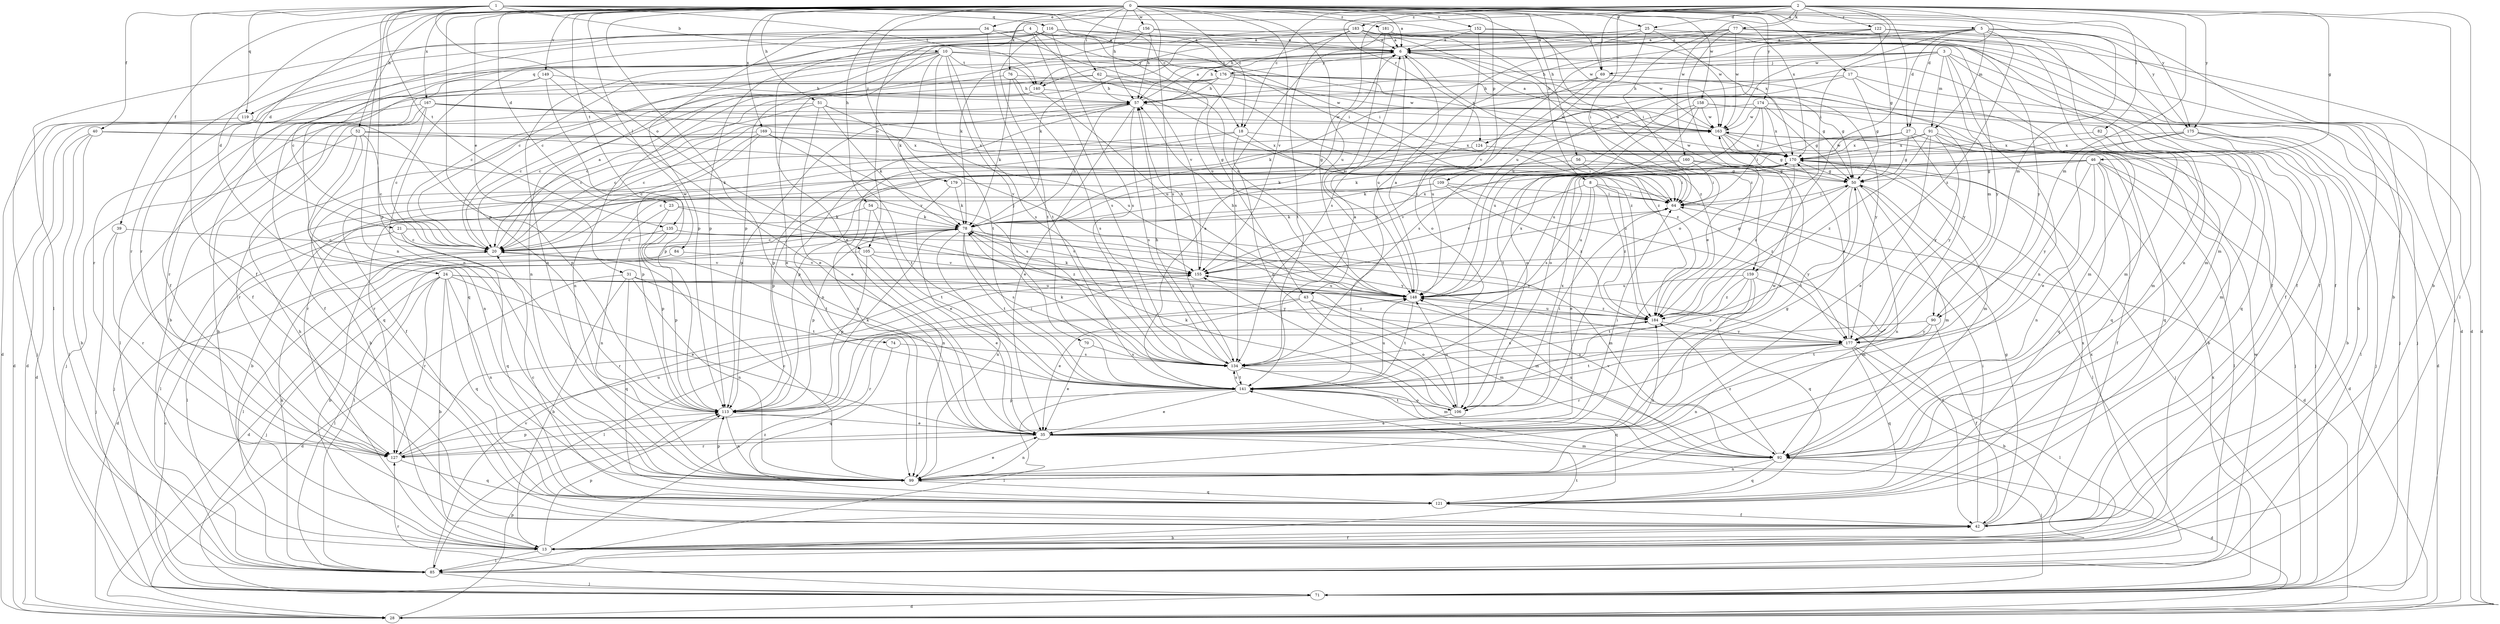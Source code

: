 strict digraph  {
0;
1;
2;
3;
4;
5;
6;
8;
10;
13;
17;
18;
20;
21;
23;
24;
25;
27;
28;
31;
34;
35;
39;
40;
42;
43;
46;
50;
51;
52;
54;
56;
57;
62;
64;
69;
70;
71;
74;
76;
77;
78;
82;
84;
85;
90;
91;
92;
99;
105;
106;
109;
113;
116;
119;
121;
122;
124;
127;
134;
135;
140;
141;
148;
149;
152;
155;
156;
158;
159;
160;
163;
167;
169;
170;
174;
175;
176;
177;
179;
181;
183;
184;
0 -> 5  [label=a];
0 -> 6  [label=a];
0 -> 8  [label=b];
0 -> 17  [label=c];
0 -> 18  [label=c];
0 -> 21  [label=d];
0 -> 23  [label=d];
0 -> 24  [label=d];
0 -> 25  [label=d];
0 -> 31  [label=e];
0 -> 34  [label=e];
0 -> 39  [label=f];
0 -> 51  [label=h];
0 -> 52  [label=h];
0 -> 54  [label=h];
0 -> 56  [label=h];
0 -> 57  [label=h];
0 -> 62  [label=i];
0 -> 69  [label=j];
0 -> 74  [label=k];
0 -> 76  [label=k];
0 -> 82  [label=l];
0 -> 84  [label=l];
0 -> 90  [label=m];
0 -> 109  [label=p];
0 -> 113  [label=p];
0 -> 134  [label=s];
0 -> 135  [label=t];
0 -> 148  [label=u];
0 -> 149  [label=v];
0 -> 152  [label=v];
0 -> 155  [label=v];
0 -> 156  [label=w];
0 -> 158  [label=w];
0 -> 167  [label=x];
0 -> 169  [label=x];
0 -> 174  [label=y];
0 -> 175  [label=y];
0 -> 179  [label=z];
0 -> 181  [label=z];
1 -> 10  [label=b];
1 -> 18  [label=c];
1 -> 40  [label=f];
1 -> 42  [label=f];
1 -> 43  [label=g];
1 -> 99  [label=n];
1 -> 105  [label=o];
1 -> 113  [label=p];
1 -> 116  [label=q];
1 -> 119  [label=q];
1 -> 135  [label=t];
1 -> 140  [label=t];
1 -> 159  [label=w];
1 -> 170  [label=x];
2 -> 13  [label=b];
2 -> 18  [label=c];
2 -> 25  [label=d];
2 -> 27  [label=d];
2 -> 43  [label=g];
2 -> 46  [label=g];
2 -> 69  [label=j];
2 -> 77  [label=k];
2 -> 85  [label=l];
2 -> 90  [label=m];
2 -> 105  [label=o];
2 -> 122  [label=r];
2 -> 124  [label=r];
2 -> 148  [label=u];
2 -> 159  [label=w];
2 -> 160  [label=w];
2 -> 163  [label=w];
2 -> 175  [label=y];
2 -> 183  [label=z];
3 -> 13  [label=b];
3 -> 42  [label=f];
3 -> 57  [label=h];
3 -> 69  [label=j];
3 -> 90  [label=m];
3 -> 91  [label=m];
3 -> 99  [label=n];
3 -> 119  [label=q];
3 -> 124  [label=r];
4 -> 6  [label=a];
4 -> 64  [label=i];
4 -> 85  [label=l];
4 -> 99  [label=n];
4 -> 127  [label=r];
4 -> 134  [label=s];
4 -> 148  [label=u];
4 -> 155  [label=v];
5 -> 6  [label=a];
5 -> 13  [label=b];
5 -> 27  [label=d];
5 -> 64  [label=i];
5 -> 91  [label=m];
5 -> 92  [label=m];
5 -> 140  [label=t];
5 -> 148  [label=u];
5 -> 175  [label=y];
5 -> 184  [label=z];
6 -> 57  [label=h];
6 -> 92  [label=m];
6 -> 140  [label=t];
6 -> 148  [label=u];
6 -> 163  [label=w];
6 -> 176  [label=y];
6 -> 184  [label=z];
8 -> 28  [label=d];
8 -> 35  [label=e];
8 -> 64  [label=i];
8 -> 148  [label=u];
8 -> 155  [label=v];
8 -> 184  [label=z];
10 -> 20  [label=c];
10 -> 42  [label=f];
10 -> 70  [label=j];
10 -> 78  [label=k];
10 -> 99  [label=n];
10 -> 127  [label=r];
10 -> 134  [label=s];
10 -> 140  [label=t];
10 -> 141  [label=t];
10 -> 170  [label=x];
10 -> 176  [label=y];
13 -> 42  [label=f];
13 -> 57  [label=h];
13 -> 85  [label=l];
13 -> 113  [label=p];
13 -> 170  [label=x];
13 -> 184  [label=z];
17 -> 50  [label=g];
17 -> 57  [label=h];
17 -> 71  [label=j];
17 -> 92  [label=m];
17 -> 134  [label=s];
18 -> 42  [label=f];
18 -> 64  [label=i];
18 -> 99  [label=n];
18 -> 106  [label=o];
18 -> 170  [label=x];
20 -> 6  [label=a];
20 -> 13  [label=b];
20 -> 155  [label=v];
20 -> 163  [label=w];
21 -> 20  [label=c];
21 -> 85  [label=l];
21 -> 121  [label=q];
21 -> 177  [label=y];
21 -> 184  [label=z];
23 -> 78  [label=k];
23 -> 99  [label=n];
23 -> 113  [label=p];
23 -> 155  [label=v];
24 -> 13  [label=b];
24 -> 35  [label=e];
24 -> 71  [label=j];
24 -> 85  [label=l];
24 -> 92  [label=m];
24 -> 99  [label=n];
24 -> 121  [label=q];
24 -> 127  [label=r];
24 -> 148  [label=u];
24 -> 177  [label=y];
25 -> 6  [label=a];
25 -> 28  [label=d];
25 -> 64  [label=i];
25 -> 134  [label=s];
25 -> 163  [label=w];
27 -> 13  [label=b];
27 -> 50  [label=g];
27 -> 78  [label=k];
27 -> 141  [label=t];
27 -> 170  [label=x];
27 -> 177  [label=y];
28 -> 113  [label=p];
31 -> 13  [label=b];
31 -> 28  [label=d];
31 -> 99  [label=n];
31 -> 121  [label=q];
31 -> 141  [label=t];
31 -> 148  [label=u];
34 -> 6  [label=a];
34 -> 113  [label=p];
34 -> 127  [label=r];
34 -> 141  [label=t];
34 -> 148  [label=u];
35 -> 50  [label=g];
35 -> 64  [label=i];
35 -> 71  [label=j];
35 -> 92  [label=m];
35 -> 99  [label=n];
35 -> 127  [label=r];
35 -> 163  [label=w];
39 -> 20  [label=c];
39 -> 71  [label=j];
39 -> 127  [label=r];
40 -> 13  [label=b];
40 -> 28  [label=d];
40 -> 85  [label=l];
40 -> 155  [label=v];
40 -> 170  [label=x];
42 -> 13  [label=b];
42 -> 50  [label=g];
42 -> 64  [label=i];
42 -> 170  [label=x];
43 -> 35  [label=e];
43 -> 85  [label=l];
43 -> 92  [label=m];
43 -> 106  [label=o];
43 -> 184  [label=z];
46 -> 20  [label=c];
46 -> 28  [label=d];
46 -> 42  [label=f];
46 -> 50  [label=g];
46 -> 85  [label=l];
46 -> 99  [label=n];
46 -> 121  [label=q];
46 -> 127  [label=r];
46 -> 134  [label=s];
46 -> 177  [label=y];
50 -> 64  [label=i];
50 -> 85  [label=l];
50 -> 92  [label=m];
50 -> 99  [label=n];
50 -> 141  [label=t];
50 -> 184  [label=z];
51 -> 20  [label=c];
51 -> 28  [label=d];
51 -> 35  [label=e];
51 -> 78  [label=k];
51 -> 155  [label=v];
51 -> 163  [label=w];
52 -> 20  [label=c];
52 -> 71  [label=j];
52 -> 99  [label=n];
52 -> 121  [label=q];
52 -> 170  [label=x];
52 -> 184  [label=z];
54 -> 78  [label=k];
54 -> 85  [label=l];
54 -> 99  [label=n];
54 -> 141  [label=t];
56 -> 50  [label=g];
56 -> 64  [label=i];
56 -> 113  [label=p];
57 -> 6  [label=a];
57 -> 20  [label=c];
57 -> 35  [label=e];
57 -> 99  [label=n];
57 -> 113  [label=p];
57 -> 134  [label=s];
57 -> 163  [label=w];
62 -> 13  [label=b];
62 -> 20  [label=c];
62 -> 50  [label=g];
62 -> 57  [label=h];
62 -> 184  [label=z];
64 -> 78  [label=k];
64 -> 177  [label=y];
69 -> 57  [label=h];
69 -> 71  [label=j];
69 -> 78  [label=k];
69 -> 148  [label=u];
69 -> 177  [label=y];
70 -> 35  [label=e];
70 -> 134  [label=s];
71 -> 20  [label=c];
71 -> 28  [label=d];
71 -> 127  [label=r];
71 -> 170  [label=x];
74 -> 121  [label=q];
74 -> 134  [label=s];
76 -> 20  [label=c];
76 -> 57  [label=h];
76 -> 78  [label=k];
76 -> 134  [label=s];
76 -> 163  [label=w];
77 -> 6  [label=a];
77 -> 20  [label=c];
77 -> 35  [label=e];
77 -> 42  [label=f];
77 -> 64  [label=i];
77 -> 99  [label=n];
77 -> 113  [label=p];
77 -> 163  [label=w];
77 -> 177  [label=y];
78 -> 20  [label=c];
78 -> 28  [label=d];
78 -> 57  [label=h];
78 -> 85  [label=l];
78 -> 99  [label=n];
78 -> 113  [label=p];
78 -> 134  [label=s];
78 -> 141  [label=t];
78 -> 155  [label=v];
78 -> 170  [label=x];
78 -> 177  [label=y];
82 -> 92  [label=m];
82 -> 170  [label=x];
84 -> 85  [label=l];
84 -> 155  [label=v];
85 -> 71  [label=j];
85 -> 78  [label=k];
85 -> 141  [label=t];
85 -> 155  [label=v];
85 -> 163  [label=w];
90 -> 42  [label=f];
90 -> 127  [label=r];
90 -> 141  [label=t];
90 -> 177  [label=y];
91 -> 35  [label=e];
91 -> 71  [label=j];
91 -> 113  [label=p];
91 -> 121  [label=q];
91 -> 170  [label=x];
91 -> 177  [label=y];
91 -> 184  [label=z];
92 -> 28  [label=d];
92 -> 99  [label=n];
92 -> 121  [label=q];
92 -> 141  [label=t];
92 -> 148  [label=u];
92 -> 155  [label=v];
92 -> 184  [label=z];
99 -> 20  [label=c];
99 -> 35  [label=e];
99 -> 113  [label=p];
99 -> 121  [label=q];
99 -> 184  [label=z];
105 -> 28  [label=d];
105 -> 35  [label=e];
105 -> 92  [label=m];
105 -> 113  [label=p];
105 -> 155  [label=v];
106 -> 35  [label=e];
106 -> 64  [label=i];
106 -> 78  [label=k];
106 -> 141  [label=t];
106 -> 148  [label=u];
106 -> 155  [label=v];
106 -> 170  [label=x];
109 -> 13  [label=b];
109 -> 64  [label=i];
109 -> 71  [label=j];
109 -> 177  [label=y];
109 -> 184  [label=z];
113 -> 35  [label=e];
113 -> 64  [label=i];
113 -> 78  [label=k];
113 -> 99  [label=n];
116 -> 6  [label=a];
116 -> 20  [label=c];
116 -> 42  [label=f];
116 -> 64  [label=i];
116 -> 99  [label=n];
116 -> 134  [label=s];
116 -> 141  [label=t];
116 -> 177  [label=y];
119 -> 71  [label=j];
119 -> 113  [label=p];
121 -> 20  [label=c];
121 -> 42  [label=f];
122 -> 6  [label=a];
122 -> 42  [label=f];
122 -> 50  [label=g];
122 -> 71  [label=j];
122 -> 141  [label=t];
122 -> 155  [label=v];
124 -> 64  [label=i];
124 -> 78  [label=k];
127 -> 113  [label=p];
127 -> 121  [label=q];
127 -> 148  [label=u];
134 -> 6  [label=a];
134 -> 57  [label=h];
134 -> 78  [label=k];
134 -> 92  [label=m];
134 -> 121  [label=q];
134 -> 141  [label=t];
135 -> 20  [label=c];
135 -> 92  [label=m];
135 -> 113  [label=p];
135 -> 141  [label=t];
140 -> 35  [label=e];
140 -> 99  [label=n];
140 -> 148  [label=u];
140 -> 184  [label=z];
141 -> 6  [label=a];
141 -> 35  [label=e];
141 -> 85  [label=l];
141 -> 106  [label=o];
141 -> 113  [label=p];
141 -> 134  [label=s];
141 -> 148  [label=u];
148 -> 6  [label=a];
148 -> 57  [label=h];
148 -> 78  [label=k];
148 -> 141  [label=t];
148 -> 170  [label=x];
148 -> 184  [label=z];
149 -> 35  [label=e];
149 -> 42  [label=f];
149 -> 57  [label=h];
149 -> 113  [label=p];
149 -> 121  [label=q];
152 -> 6  [label=a];
152 -> 20  [label=c];
152 -> 28  [label=d];
152 -> 106  [label=o];
152 -> 170  [label=x];
155 -> 50  [label=g];
155 -> 57  [label=h];
155 -> 127  [label=r];
155 -> 148  [label=u];
156 -> 6  [label=a];
156 -> 28  [label=d];
156 -> 35  [label=e];
156 -> 57  [label=h];
156 -> 78  [label=k];
158 -> 92  [label=m];
158 -> 106  [label=o];
158 -> 113  [label=p];
158 -> 121  [label=q];
158 -> 148  [label=u];
158 -> 163  [label=w];
159 -> 42  [label=f];
159 -> 121  [label=q];
159 -> 134  [label=s];
159 -> 141  [label=t];
159 -> 148  [label=u];
159 -> 184  [label=z];
160 -> 50  [label=g];
160 -> 64  [label=i];
160 -> 71  [label=j];
160 -> 127  [label=r];
160 -> 155  [label=v];
163 -> 6  [label=a];
163 -> 13  [label=b];
163 -> 35  [label=e];
163 -> 50  [label=g];
163 -> 71  [label=j];
163 -> 121  [label=q];
163 -> 170  [label=x];
167 -> 13  [label=b];
167 -> 20  [label=c];
167 -> 28  [label=d];
167 -> 85  [label=l];
167 -> 148  [label=u];
167 -> 163  [label=w];
167 -> 184  [label=z];
169 -> 20  [label=c];
169 -> 113  [label=p];
169 -> 127  [label=r];
169 -> 134  [label=s];
169 -> 141  [label=t];
169 -> 170  [label=x];
170 -> 50  [label=g];
170 -> 78  [label=k];
170 -> 92  [label=m];
170 -> 184  [label=z];
174 -> 20  [label=c];
174 -> 28  [label=d];
174 -> 50  [label=g];
174 -> 64  [label=i];
174 -> 106  [label=o];
174 -> 163  [label=w];
174 -> 170  [label=x];
175 -> 13  [label=b];
175 -> 35  [label=e];
175 -> 71  [label=j];
175 -> 85  [label=l];
175 -> 148  [label=u];
175 -> 170  [label=x];
176 -> 20  [label=c];
176 -> 28  [label=d];
176 -> 50  [label=g];
176 -> 57  [label=h];
176 -> 92  [label=m];
176 -> 127  [label=r];
176 -> 163  [label=w];
176 -> 177  [label=y];
177 -> 13  [label=b];
177 -> 85  [label=l];
177 -> 99  [label=n];
177 -> 121  [label=q];
177 -> 127  [label=r];
177 -> 134  [label=s];
177 -> 141  [label=t];
177 -> 170  [label=x];
179 -> 35  [label=e];
179 -> 64  [label=i];
179 -> 78  [label=k];
181 -> 6  [label=a];
181 -> 42  [label=f];
181 -> 134  [label=s];
181 -> 148  [label=u];
181 -> 184  [label=z];
183 -> 6  [label=a];
183 -> 42  [label=f];
183 -> 57  [label=h];
183 -> 78  [label=k];
183 -> 106  [label=o];
183 -> 113  [label=p];
183 -> 141  [label=t];
183 -> 163  [label=w];
184 -> 134  [label=s];
184 -> 148  [label=u];
184 -> 177  [label=y];
}
